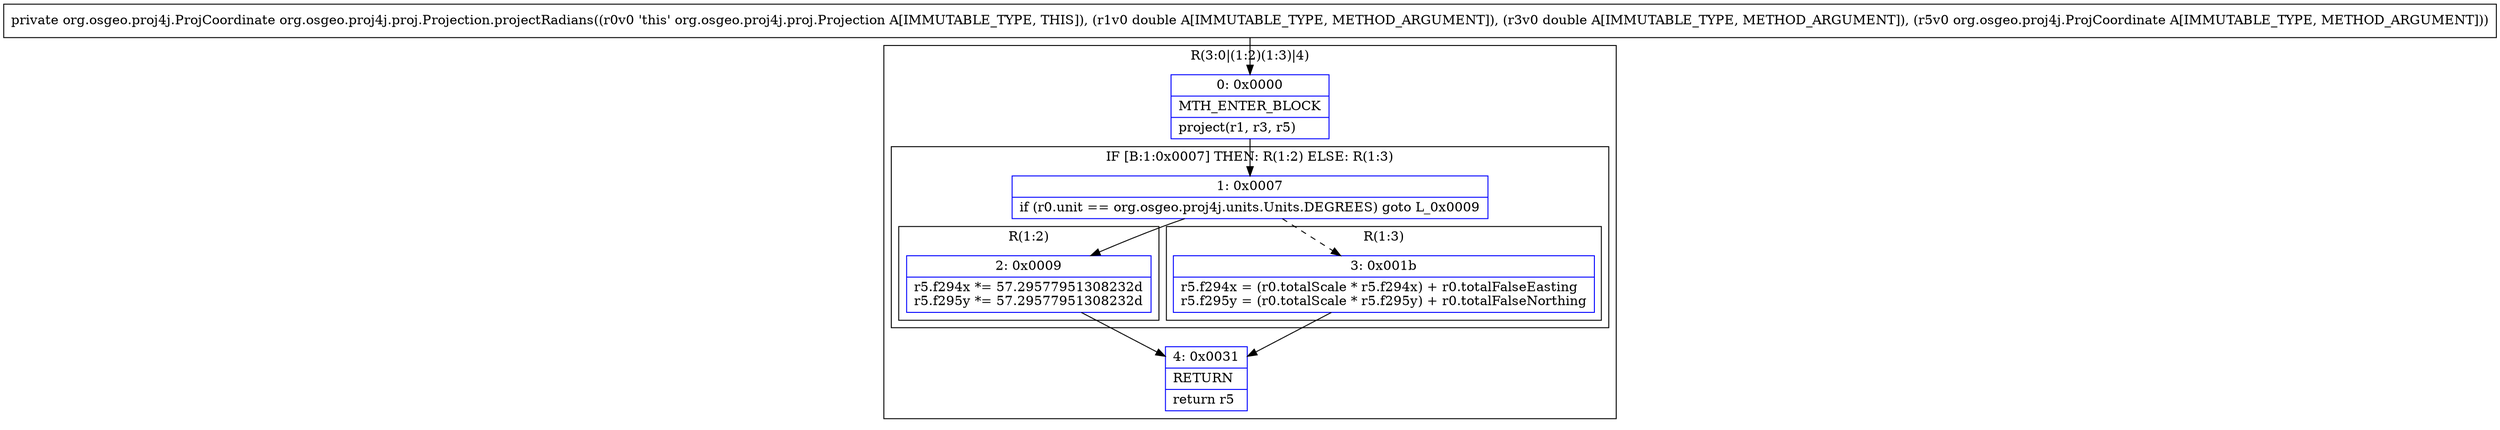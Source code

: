 digraph "CFG fororg.osgeo.proj4j.proj.Projection.projectRadians(DDLorg\/osgeo\/proj4j\/ProjCoordinate;)Lorg\/osgeo\/proj4j\/ProjCoordinate;" {
subgraph cluster_Region_1431375232 {
label = "R(3:0|(1:2)(1:3)|4)";
node [shape=record,color=blue];
Node_0 [shape=record,label="{0\:\ 0x0000|MTH_ENTER_BLOCK\l|project(r1, r3, r5)\l}"];
subgraph cluster_IfRegion_1146075116 {
label = "IF [B:1:0x0007] THEN: R(1:2) ELSE: R(1:3)";
node [shape=record,color=blue];
Node_1 [shape=record,label="{1\:\ 0x0007|if (r0.unit == org.osgeo.proj4j.units.Units.DEGREES) goto L_0x0009\l}"];
subgraph cluster_Region_780555127 {
label = "R(1:2)";
node [shape=record,color=blue];
Node_2 [shape=record,label="{2\:\ 0x0009|r5.f294x *= 57.29577951308232d\lr5.f295y *= 57.29577951308232d\l}"];
}
subgraph cluster_Region_875255601 {
label = "R(1:3)";
node [shape=record,color=blue];
Node_3 [shape=record,label="{3\:\ 0x001b|r5.f294x = (r0.totalScale * r5.f294x) + r0.totalFalseEasting\lr5.f295y = (r0.totalScale * r5.f295y) + r0.totalFalseNorthing\l}"];
}
}
Node_4 [shape=record,label="{4\:\ 0x0031|RETURN\l|return r5\l}"];
}
MethodNode[shape=record,label="{private org.osgeo.proj4j.ProjCoordinate org.osgeo.proj4j.proj.Projection.projectRadians((r0v0 'this' org.osgeo.proj4j.proj.Projection A[IMMUTABLE_TYPE, THIS]), (r1v0 double A[IMMUTABLE_TYPE, METHOD_ARGUMENT]), (r3v0 double A[IMMUTABLE_TYPE, METHOD_ARGUMENT]), (r5v0 org.osgeo.proj4j.ProjCoordinate A[IMMUTABLE_TYPE, METHOD_ARGUMENT])) }"];
MethodNode -> Node_0;
Node_0 -> Node_1;
Node_1 -> Node_2;
Node_1 -> Node_3[style=dashed];
Node_2 -> Node_4;
Node_3 -> Node_4;
}

